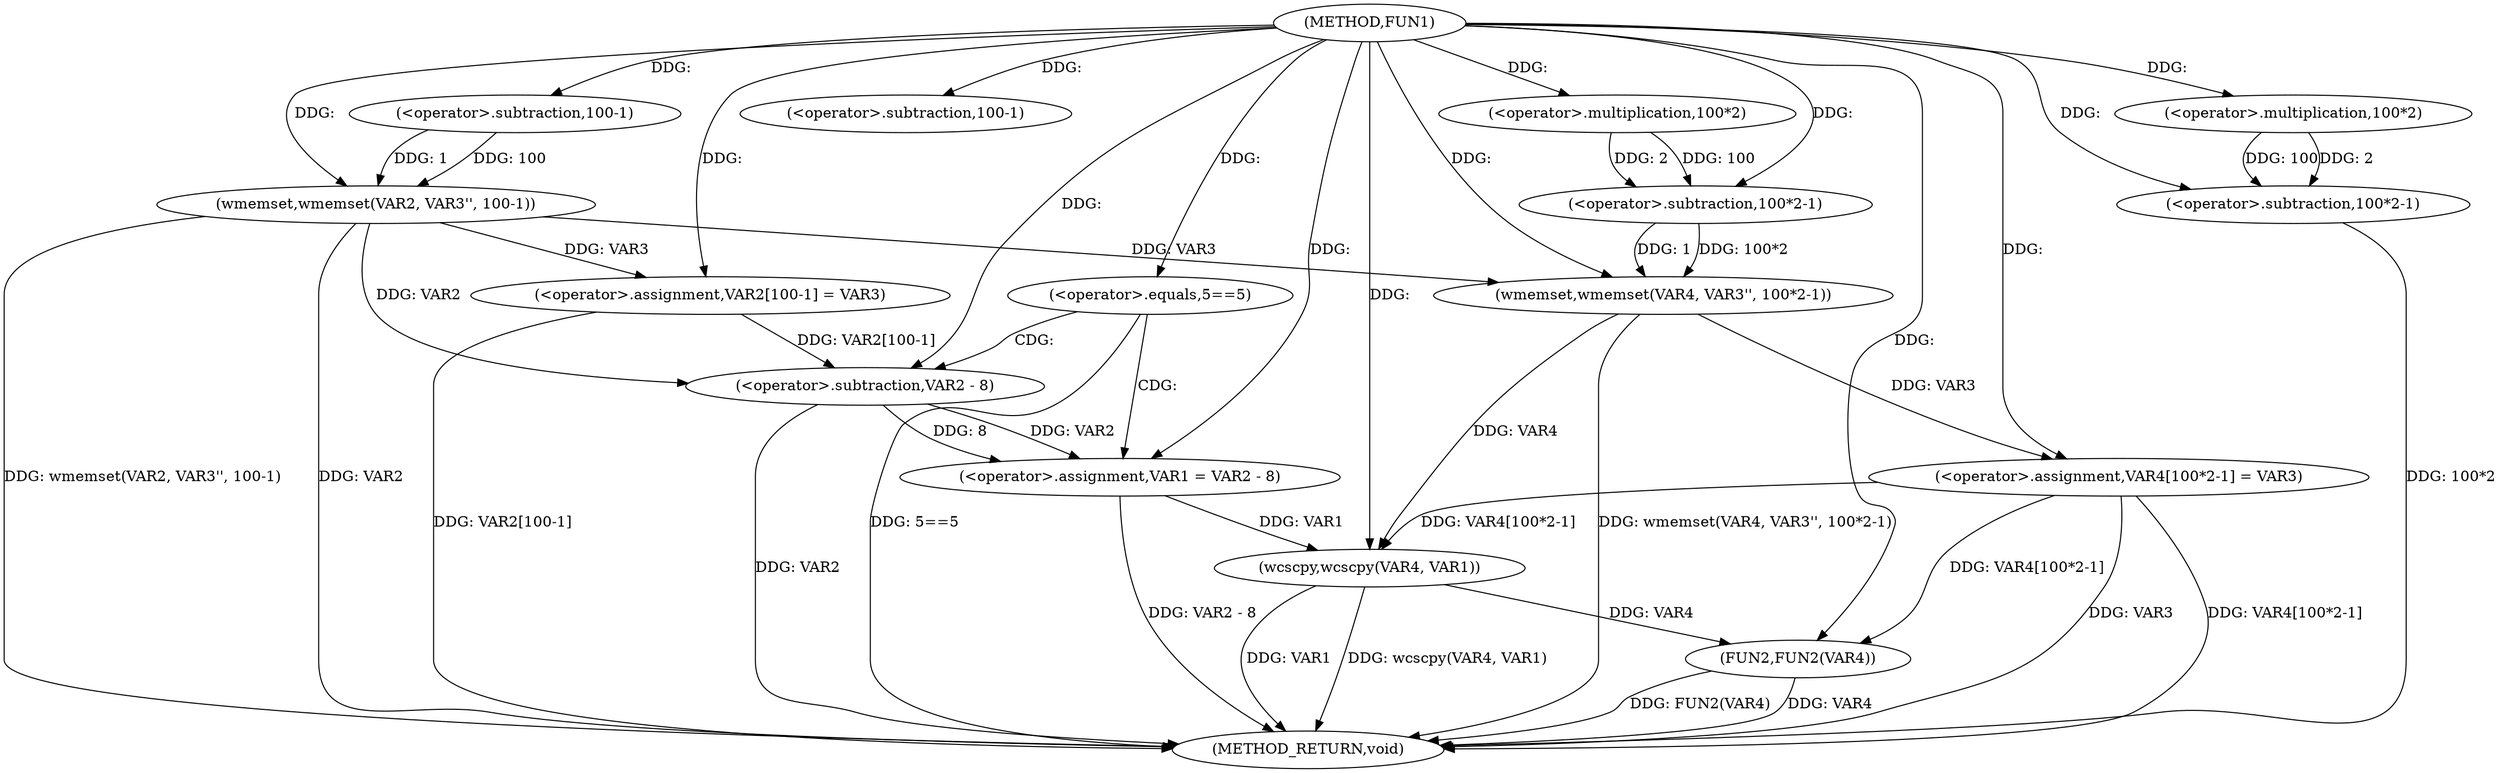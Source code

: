 digraph FUN1 {  
"1000100" [label = "(METHOD,FUN1)" ]
"1000151" [label = "(METHOD_RETURN,void)" ]
"1000104" [label = "(wmemset,wmemset(VAR2, VAR3'', 100-1))" ]
"1000107" [label = "(<operator>.subtraction,100-1)" ]
"1000110" [label = "(<operator>.assignment,VAR2[100-1] = VAR3)" ]
"1000113" [label = "(<operator>.subtraction,100-1)" ]
"1000118" [label = "(<operator>.equals,5==5)" ]
"1000122" [label = "(<operator>.assignment,VAR1 = VAR2 - 8)" ]
"1000124" [label = "(<operator>.subtraction,VAR2 - 8)" ]
"1000129" [label = "(wmemset,wmemset(VAR4, VAR3'', 100*2-1))" ]
"1000132" [label = "(<operator>.subtraction,100*2-1)" ]
"1000133" [label = "(<operator>.multiplication,100*2)" ]
"1000137" [label = "(<operator>.assignment,VAR4[100*2-1] = VAR3)" ]
"1000140" [label = "(<operator>.subtraction,100*2-1)" ]
"1000141" [label = "(<operator>.multiplication,100*2)" ]
"1000146" [label = "(wcscpy,wcscpy(VAR4, VAR1))" ]
"1000149" [label = "(FUN2,FUN2(VAR4))" ]
  "1000124" -> "1000151"  [ label = "DDG: VAR2"] 
  "1000104" -> "1000151"  [ label = "DDG: wmemset(VAR2, VAR3'', 100-1)"] 
  "1000104" -> "1000151"  [ label = "DDG: VAR2"] 
  "1000140" -> "1000151"  [ label = "DDG: 100*2"] 
  "1000129" -> "1000151"  [ label = "DDG: wmemset(VAR4, VAR3'', 100*2-1)"] 
  "1000118" -> "1000151"  [ label = "DDG: 5==5"] 
  "1000149" -> "1000151"  [ label = "DDG: VAR4"] 
  "1000137" -> "1000151"  [ label = "DDG: VAR4[100*2-1]"] 
  "1000146" -> "1000151"  [ label = "DDG: wcscpy(VAR4, VAR1)"] 
  "1000110" -> "1000151"  [ label = "DDG: VAR2[100-1]"] 
  "1000122" -> "1000151"  [ label = "DDG: VAR2 - 8"] 
  "1000149" -> "1000151"  [ label = "DDG: FUN2(VAR4)"] 
  "1000146" -> "1000151"  [ label = "DDG: VAR1"] 
  "1000137" -> "1000151"  [ label = "DDG: VAR3"] 
  "1000100" -> "1000104"  [ label = "DDG: "] 
  "1000107" -> "1000104"  [ label = "DDG: 100"] 
  "1000107" -> "1000104"  [ label = "DDG: 1"] 
  "1000100" -> "1000107"  [ label = "DDG: "] 
  "1000104" -> "1000110"  [ label = "DDG: VAR3"] 
  "1000100" -> "1000110"  [ label = "DDG: "] 
  "1000100" -> "1000113"  [ label = "DDG: "] 
  "1000100" -> "1000118"  [ label = "DDG: "] 
  "1000124" -> "1000122"  [ label = "DDG: VAR2"] 
  "1000124" -> "1000122"  [ label = "DDG: 8"] 
  "1000100" -> "1000122"  [ label = "DDG: "] 
  "1000104" -> "1000124"  [ label = "DDG: VAR2"] 
  "1000110" -> "1000124"  [ label = "DDG: VAR2[100-1]"] 
  "1000100" -> "1000124"  [ label = "DDG: "] 
  "1000100" -> "1000129"  [ label = "DDG: "] 
  "1000104" -> "1000129"  [ label = "DDG: VAR3"] 
  "1000132" -> "1000129"  [ label = "DDG: 100*2"] 
  "1000132" -> "1000129"  [ label = "DDG: 1"] 
  "1000133" -> "1000132"  [ label = "DDG: 100"] 
  "1000133" -> "1000132"  [ label = "DDG: 2"] 
  "1000100" -> "1000133"  [ label = "DDG: "] 
  "1000100" -> "1000132"  [ label = "DDG: "] 
  "1000129" -> "1000137"  [ label = "DDG: VAR3"] 
  "1000100" -> "1000137"  [ label = "DDG: "] 
  "1000141" -> "1000140"  [ label = "DDG: 100"] 
  "1000141" -> "1000140"  [ label = "DDG: 2"] 
  "1000100" -> "1000141"  [ label = "DDG: "] 
  "1000100" -> "1000140"  [ label = "DDG: "] 
  "1000129" -> "1000146"  [ label = "DDG: VAR4"] 
  "1000137" -> "1000146"  [ label = "DDG: VAR4[100*2-1]"] 
  "1000100" -> "1000146"  [ label = "DDG: "] 
  "1000122" -> "1000146"  [ label = "DDG: VAR1"] 
  "1000137" -> "1000149"  [ label = "DDG: VAR4[100*2-1]"] 
  "1000146" -> "1000149"  [ label = "DDG: VAR4"] 
  "1000100" -> "1000149"  [ label = "DDG: "] 
  "1000118" -> "1000124"  [ label = "CDG: "] 
  "1000118" -> "1000122"  [ label = "CDG: "] 
}
